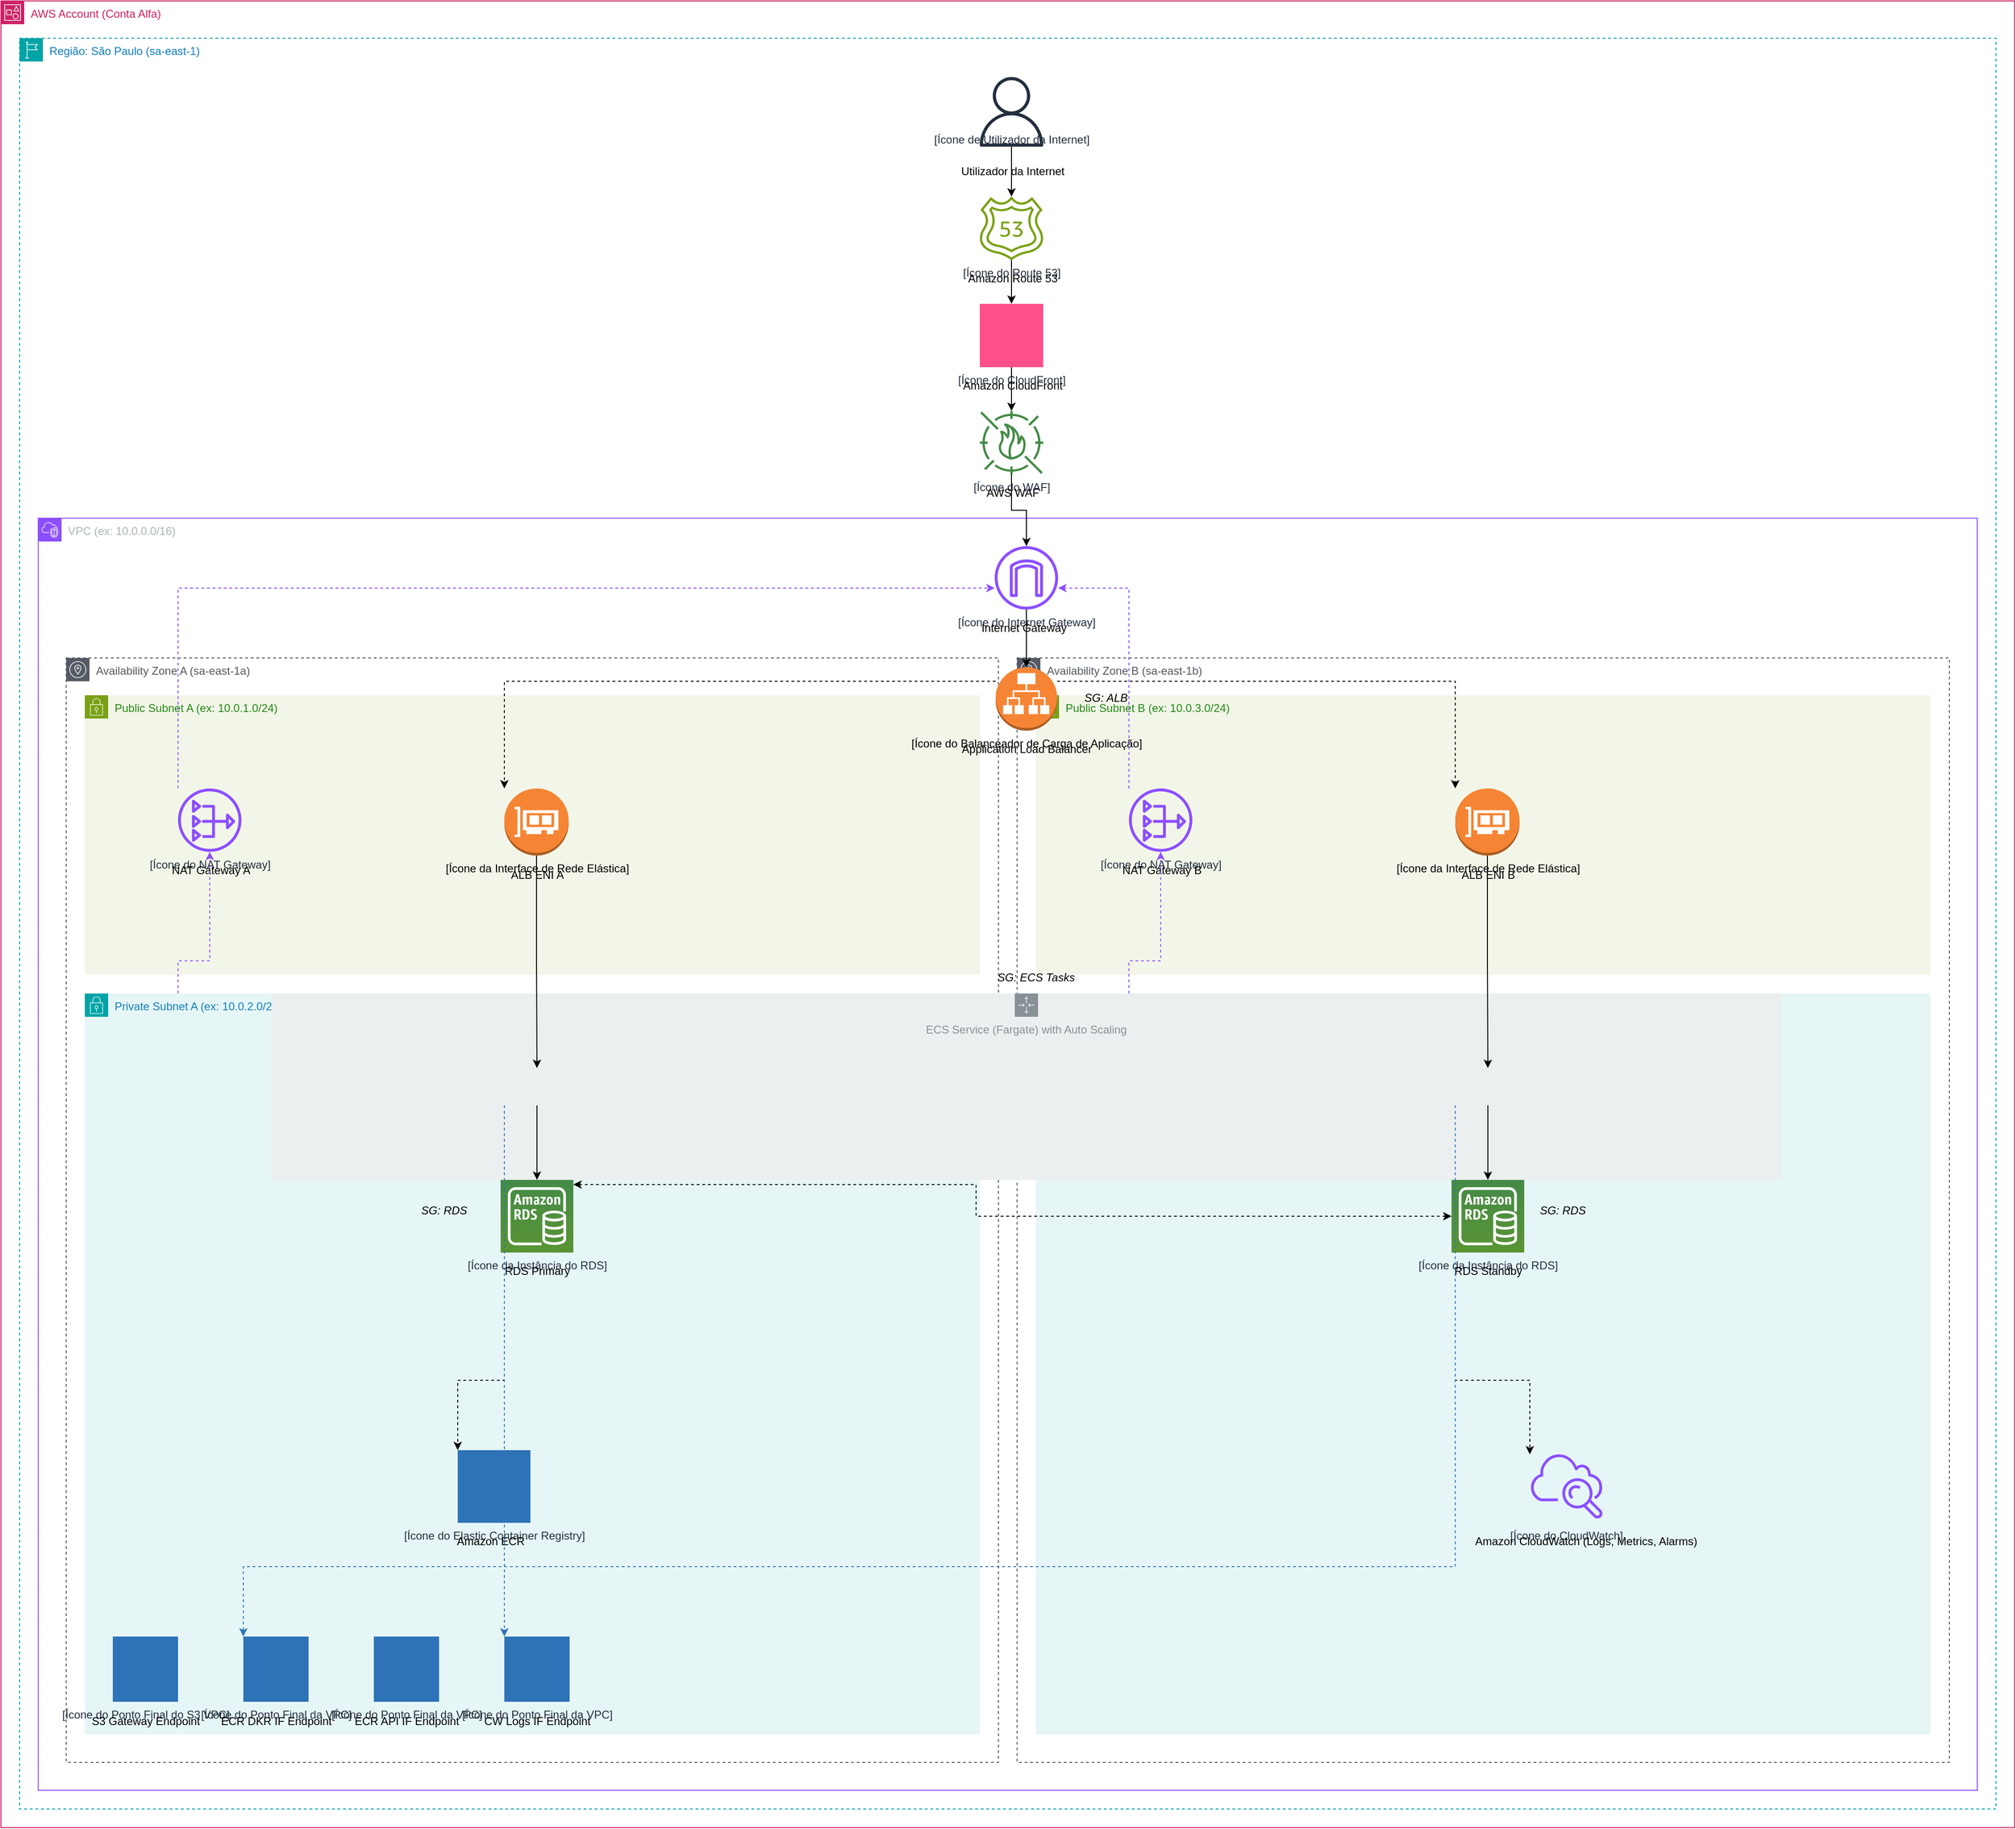 <mxfile version="27.0.3">
  <diagram name="Arquitetura-AWS-Well-Architected-Ajustada" id="WellArchitected-v1-adjusted">
    <mxGraphModel dx="2800" dy="2000" grid="1" gridSize="10" guides="1" tooltips="1" connect="1" arrows="1" fold="1" page="1" pageScale="1" pageWidth="2200" pageHeight="2000" math="0" shadow="0">
      <root>
        <mxCell id="0" />
        <mxCell id="1" parent="0" />
        <mxCell id="aws-account-group" value="AWS Account (Conta Alfa)" style="points=[[0,0],[0.25,0],[0.5,0],[0.75,0],[1,0],[1,0.25],[1,0.5],[1,0.75],[1,1],[0.75,1],[0.5,1],[0.25,1],[0,1],[0,0.75],[0,0.5],[0,0.25]];outlineConnect=0;gradientColor=none;html=1;whiteSpace=wrap;fontSize=12;fontStyle=0;container=1;pointerEvents=0;collapsible=0;recursiveResize=0;shape=mxgraph.aws4.group;grIcon=mxgraph.aws4.group_account;strokeColor=#CD2264;fillColor=none;verticalAlign=top;align=left;spacingLeft=30;fontColor=#CD2264;dashed=0;" vertex="1" parent="1">
          <mxGeometry x="20" y="20" width="2160" height="1960" as="geometry" />
        </mxCell>
        <mxCell id="aws-region-group" value="Região: São Paulo (sa-east-1)" style="points=[[0,0],[0.25,0],[0.5,0],[0.75,0],[1,0],[1,0.25],[1,0.5],[1,0.75],[1,1],[0.75,1],[0.5,1],[0.25,1],[0,1],[0,0.75],[0,0.5],[0,0.25]];outlineConnect=0;gradientColor=none;html=1;whiteSpace=wrap;fontSize=12;fontStyle=0;container=1;pointerEvents=0;collapsible=0;recursiveResize=0;shape=mxgraph.aws4.group;grIcon=mxgraph.aws4.group_region;strokeColor=#00A4A6;fillColor=none;verticalAlign=top;align=left;spacingLeft=30;fontColor=#147EBA;dashed=1;" vertex="1" parent="aws-account-group">
          <mxGeometry x="20" y="40" width="2120" height="1900" as="geometry" />
        </mxCell>

        <mxCell id="internet-user" value="[Ícone de Utilizador da Internet]" style="shape=mxgraph.aws4.user;html=1;dashed=0;fillColor=#232F3E;strokeColor=#ffffff;fontColor=#232F3E;verticalAlign=bottom;" vertex="1" parent="aws-region-group">
          <mxGeometry x="1030" y="40" width="68" height="78" as="geometry" />
        </mxCell>
        <mxCell id="internet-user-label" value="Utilizador da Internet" style="text;html=1;align=center;verticalAlign=middle;resizable=0;points=[];autosize=1;strokeColor=none;fillColor=none;" vertex="1" parent="aws-region-group">
          <mxGeometry x="1000" y="130" width="130" height="26" as="geometry" />
        </mxCell>
        <mxCell id="route53" value="[Ícone do Route 53]" style="sketch=0;outlineConnect=0;fontColor=#232F3E;gradientColor=none;fillColor=#7AA116;strokeColor=none;dashed=0;verticalLabelPosition=bottom;verticalAlign=top;align=center;html=1;fontSize=12;fontStyle=0;aspect=fixed;pointerEvents=1;shape=mxgraph.aws4.route_53;" vertex="1" parent="aws-region-group">
          <mxGeometry x="1030" y="170" width="68" height="68" as="geometry" />
        </mxCell>
        <mxCell id="route53-label" value="Amazon Route 53" style="text;html=1;align=center;verticalAlign=middle;resizable=0;points=[];autosize=1;strokeColor=none;fillColor=none;" vertex="1" parent="aws-region-group">
          <mxGeometry x="995" y="245" width="140" height="26" as="geometry" />
        </mxCell>
        <mxCell id="cloudfront" value="[Ícone do CloudFront]" style="sketch=0;outlineConnect=0;fontColor=#232F3E;gradientColor=none;fillColor=#FF4F8B;strokeColor=none;dashed=0;verticalLabelPosition=bottom;verticalAlign=top;align=center;html=1;fontSize=12;fontStyle=0;aspect=fixed;pointerEvents=1;shape=mxgraph.aws4.cloudfront_download_distribution;" vertex="1" parent="aws-region-group">
          <mxGeometry x="1030" y="285" width="68" height="68" as="geometry" />
        </mxCell>
        <mxCell id="cloudfront-label" value="Amazon CloudFront" style="text;html=1;align=center;verticalAlign=middle;resizable=0;points=[];autosize=1;strokeColor=none;fillColor=none;" vertex="1" parent="aws-region-group">
          <mxGeometry x="990" y="360" width="150" height="26" as="geometry" />
        </mxCell>
        <mxCell id="waf" value="[Ícone do WAF]" style="sketch=0;outlineConnect=0;fontColor=#232F3E;gradientColor=none;fillColor=#448A47;strokeColor=none;dashed=0;verticalLabelPosition=bottom;verticalAlign=top;align=center;html=1;fontSize=12;fontStyle=0;aspect=fixed;pointerEvents=1;shape=mxgraph.aws4.waf;" vertex="1" parent="aws-region-group">
          <mxGeometry x="1030" y="400" width="68" height="68" as="geometry" />
        </mxCell>
        <mxCell id="waf-label" value="AWS WAF" style="text;html=1;align=center;verticalAlign=middle;resizable=0;points=[];autosize=1;strokeColor=none;fillColor=none;" vertex="1" parent="aws-region-group">
          <mxGeometry x="1025" y="475" width="80" height="26" as="geometry" />
        </mxCell>

        <mxCell id="vpc-group" value="VPC (ex: 10.0.0.0/16)" style="points=[[0,0],[0.25,0],[0.5,0],[0.75,0],[1,0],[1,0.25],[1,0.5],[1,0.75],[1,1],[0.75,1],[0.5,1],[0.25,1],[0,1],[0,0.75],[0,0.5],[0,0.25]];outlineConnect=0;gradientColor=none;html=1;whiteSpace=wrap;fontSize=12;fontStyle=0;container=1;pointerEvents=0;collapsible=0;recursiveResize=0;shape=mxgraph.aws4.group;grIcon=mxgraph.aws4.group_vpc2;strokeColor=#8C4FFF;fillColor=none;verticalAlign=top;align=left;spacingLeft=30;fontColor=#AAB7B8;dashed=0;" vertex="1" parent="aws-region-group">
          <mxGeometry x="20" y="515" width="2080" height="1365" as="geometry" />
        </mxCell>
        <mxCell id="igw" value="[Ícone do Internet Gateway]" style="sketch=0;outlineConnect=0;fontColor=#232F3E;gradientColor=none;fillColor=#8C4FFF;strokeColor=none;dashed=0;verticalLabelPosition=bottom;verticalAlign=top;align=center;html=1;fontSize=12;fontStyle=0;aspect=fixed;pointerEvents=1;shape=mxgraph.aws4.internet_gateway;" vertex="1" parent="vpc-group">
          <mxGeometry x="1026" y="30" width="68" height="68" as="geometry" />
        </mxCell>
        <mxCell id="igw-label" value="Internet Gateway" style="text;html=1;align=center;verticalAlign=middle;resizable=0;points=[];autosize=1;strokeColor=none;fillColor=none;" vertex="1" parent="vpc-group">
          <mxGeometry x="997" y="105" width="120" height="26" as="geometry" />
        </mxCell>

        <mxCell id="az-a-group" value="Availability Zone A (sa-east-1a)" style="sketch=0;outlineConnect=0;gradientColor=none;html=1;whiteSpace=wrap;fontSize=12;fontStyle=0;shape=mxgraph.aws4.group;grIcon=mxgraph.aws4.group_availability_zone;strokeColor=#545B64;fillColor=none;verticalAlign=top;align=left;spacingLeft=30;fontColor=#545B64;dashed=1;container=1;" vertex="1" parent="vpc-group">
          <mxGeometry x="30" y="150" width="1000" height="1185" as="geometry" />
        </mxCell>
        <mxCell id="public-subnet-a" value="Public Subnet A (ex: 10.0.1.0/24)" style="points=[[0,0],[0.25,0],[0.5,0],[0.75,0],[1,0],[1,0.25],[1,0.5],[1,0.75],[1,1],[0.75,1],[0.5,1],[0.25,1],[0,1],[0,0.75],[0,0.5],[0,0.25]];outlineConnect=0;gradientColor=none;html=1;whiteSpace=wrap;fontSize=12;fontStyle=0;container=1;pointerEvents=0;collapsible=0;recursiveResize=0;shape=mxgraph.aws4.group;grIcon=mxgraph.aws4.group_security_group;grStroke=0;strokeColor=#7AA116;fillColor=#F2F6E8;verticalAlign=top;align=left;spacingLeft=30;fontColor=#248814;dashed=0;" vertex="1" parent="az-a-group">
          <mxGeometry x="20" y="40" width="960" height="300" as="geometry" />
        </mxCell>
        <mxCell id="alb-eni-a" value="[Ícone da Interface de Rede Elástica]" style="outlineConnect=0;dashed=0;verticalLabelPosition=bottom;verticalAlign=top;align=center;html=1;shape=mxgraph.aws3.elastic_network_interface;fillColor=#F58534;gradientColor=none;" vertex="1" parent="public-subnet-a">
          <mxGeometry x="450" y="100" width="69" height="72" as="geometry" />
        </mxCell>
        <mxCell id="alb-eni-a-label" value="ALB ENI A" style="text;html=1;align=center;verticalAlign=middle;resizable=0;points=[];autosize=1;strokeColor=none;fillColor=none;" vertex="1" parent="public-subnet-a">
          <mxGeometry x="440" y="180" width="90" height="26" as="geometry" />
        </mxCell>
        <mxCell id="nat-gw-a" value="[Ícone do NAT Gateway]" style="sketch=0;outlineConnect=0;fontColor=#232F3E;gradientColor=none;fillColor=#8C4FFF;strokeColor=none;dashed=0;verticalLabelPosition=bottom;verticalAlign=top;align=center;html=1;fontSize=12;fontStyle=0;aspect=fixed;pointerEvents=1;shape=mxgraph.aws4.nat_gateway;" vertex="1" parent="public-subnet-a">
          <mxGeometry x="100" y="100" width="68" height="68" as="geometry" />
        </mxCell>
        <mxCell id="nat-gw-a-label" value="NAT Gateway A" style="text;html=1;align=center;verticalAlign=middle;resizable=0;points=[];autosize=1;strokeColor=none;fillColor=none;" vertex="1" parent="public-subnet-a">
          <mxGeometry x="75" y="175" width="120" height="26" as="geometry" />
        </mxCell>
        <mxCell id="private-subnet-a" value="Private Subnet A (ex: 10.0.2.0/24)" style="points=[[0,0],[0.25,0],[0.5,0],[0.75,0],[1,0],[1,0.25],[1,0.5],[1,0.75],[1,1],[0.75,1],[0.5,1],[0.25,1],[0,1],[0,0.75],[0,0.5],[0,0.25]];outlineConnect=0;gradientColor=none;html=1;whiteSpace=wrap;fontSize=12;fontStyle=0;container=1;pointerEvents=0;collapsible=0;recursiveResize=0;shape=mxgraph.aws4.group;grIcon=mxgraph.aws4.group_security_group;grStroke=0;strokeColor=#00A4A6;fillColor=#E6F6F7;verticalAlign=top;align=left;spacingLeft=30;fontColor=#147EBA;dashed=0;" vertex="1" parent="az-a-group">
          <mxGeometry x="20" y="360" width="960" height="795" as="geometry" />
        </mxCell>
        <mxCell id="ecs-task-1" value="[Ícone do Contentor de Computação EC2]" style="outlineConnect=0;dashed=0;verticalLabelPosition=bottom;verticalAlign=top;align=center;html=1;shape=mxgraph.aws3.ec2_compute_container;fillColor=#F58534;gradientColor=none;" vertex="1" parent="private-subnet-a">
          <mxGeometry x="450" y="80" width="70" height="40" as="geometry" />
        </mxCell>
        <mxCell id="ecs-task-1-label" value="ECS Task 1 (Fargate)" style="text;html=1;align=center;verticalAlign=middle;resizable=0;points=[];autosize=1;strokeColor=none;fillColor=none;" vertex="1" parent="private-subnet-a">
          <mxGeometry x="410" y="125" width="150" height="26" as="geometry" />
        </mxCell>
        <mxCell id="rds-primary" value="[Ícone da Instância do RDS]" style="sketch=0;outlineConnect=0;fontColor=#232F3E;gradientColor=#5A9434;fillColor=#448A47;strokeColor=#ffffff;dashed=0;verticalLabelPosition=bottom;verticalAlign=top;align=center;html=1;fontSize=12;fontStyle=0;aspect=fixed;shape=mxgraph.aws4.resourceIcon;resIcon=mxgraph.aws4.rds_instance;" vertex="1" parent="private-subnet-a">
          <mxGeometry x="446" y="200" width="78" height="78" as="geometry" />
        </mxCell>
        <mxCell id="rds-primary-label" value="RDS Primary" style="text;html=1;align=center;verticalAlign=middle;resizable=0;points=[];autosize=1;strokeColor=none;fillColor=none;" vertex="1" parent="private-subnet-a">
          <mxGeometry x="440" y="285" width="90" height="26" as="geometry" />
        </mxCell>
        <mxCell id="rds-primary-sg-label" value="SG: RDS" style="text;html=1;align=center;verticalAlign=middle;resizable=0;points=[];autosize=1;strokeColor=none;fillColor=none;fontStyle=2" vertex="1" parent="private-subnet-a">
            <mxGeometry x="350" y="220" width="70" height="26" as="geometry"/>
        </mxCell>

        <mxCell id="az-b-group" value="Availability Zone B (sa-east-1b)" style="sketch=0;outlineConnect=0;gradientColor=none;html=1;whiteSpace=wrap;fontSize=12;fontStyle=0;shape=mxgraph.aws4.group;grIcon=mxgraph.aws4.group_availability_zone;strokeColor=#545B64;fillColor=none;verticalAlign=top;align=left;spacingLeft=30;fontColor=#545B64;dashed=1;container=1;" vertex="1" parent="vpc-group">
          <mxGeometry x="1050" y="150" width="1000" height="1185" as="geometry" />
        </mxCell>
        <mxCell id="public-subnet-b" value="Public Subnet B (ex: 10.0.3.0/24)" style="points=[[0,0],[0.25,0],[0.5,0],[0.75,0],[1,0],[1,0.25],[1,0.5],[1,0.75],[1,1],[0.75,1],[0.5,1],[0.25,1],[0,1],[0,0.75],[0,0.5],[0,0.25]];outlineConnect=0;gradientColor=none;html=1;whiteSpace=wrap;fontSize=12;fontStyle=0;container=1;pointerEvents=0;collapsible=0;recursiveResize=0;shape=mxgraph.aws4.group;grIcon=mxgraph.aws4.group_security_group;grStroke=0;strokeColor=#7AA116;fillColor=#F2F6E8;verticalAlign=top;align=left;spacingLeft=30;fontColor=#248814;dashed=0;" vertex="1" parent="az-b-group">
          <mxGeometry x="20" y="40" width="960" height="300" as="geometry" />
        </mxCell>
        <mxCell id="alb-eni-b" value="[Ícone da Interface de Rede Elástica]" style="outlineConnect=0;dashed=0;verticalLabelPosition=bottom;verticalAlign=top;align=center;html=1;shape=mxgraph.aws3.elastic_network_interface;fillColor=#F58534;gradientColor=none;" vertex="1" parent="public-subnet-b">
          <mxGeometry x="450" y="100" width="69" height="72" as="geometry" />
        </mxCell>
        <mxCell id="alb-eni-b-label" value="ALB ENI B" style="text;html=1;align=center;verticalAlign=middle;resizable=0;points=[];autosize=1;strokeColor=none;fillColor=none;" vertex="1" parent="public-subnet-b">
          <mxGeometry x="440" y="180" width="90" height="26" as="geometry" />
        </mxCell>
        <mxCell id="nat-gw-b" value="[Ícone do NAT Gateway]" style="sketch=0;outlineConnect=0;fontColor=#232F3E;gradientColor=none;fillColor=#8C4FFF;strokeColor=none;dashed=0;verticalLabelPosition=bottom;verticalAlign=top;align=center;html=1;fontSize=12;fontStyle=0;aspect=fixed;pointerEvents=1;shape=mxgraph.aws4.nat_gateway;" vertex="1" parent="public-subnet-b">
          <mxGeometry x="100" y="100" width="68" height="68" as="geometry" />
        </mxCell>
        <mxCell id="nat-gw-b-label" value="NAT Gateway B" style="text;html=1;align=center;verticalAlign=middle;resizable=0;points=[];autosize=1;strokeColor=none;fillColor=none;" vertex="1" parent="public-subnet-b">
          <mxGeometry x="75" y="175" width="120" height="26" as="geometry" />
        </mxCell>
        <mxCell id="private-subnet-b" value="Private Subnet B (ex: 10.0.4.0/24)" style="points=[[0,0],[0.25,0],[0.5,0],[0.75,0],[1,0],[1,0.25],[1,0.5],[1,0.75],[1,1],[0.75,1],[0.5,1],[0.25,1],[0,1],[0,0.75],[0,0.5],[0,0.25]];outlineConnect=0;gradientColor=none;html=1;whiteSpace=wrap;fontSize=12;fontStyle=0;container=1;pointerEvents=0;collapsible=0;recursiveResize=0;shape=mxgraph.aws4.group;grIcon=mxgraph.aws4.group_security_group;grStroke=0;strokeColor=#00A4A6;fillColor=#E6F6F7;verticalAlign=top;align=left;spacingLeft=30;fontColor=#147EBA;dashed=0;" vertex="1" parent="az-b-group">
          <mxGeometry x="20" y="360" width="960" height="795" as="geometry" />
        </mxCell>
        <mxCell id="ecs-task-n" value="[Ícone do Contentor de Computação EC2]" style="outlineConnect=0;dashed=0;verticalLabelPosition=bottom;verticalAlign=top;align=center;html=1;shape=mxgraph.aws3.ec2_compute_container;fillColor=#F58534;gradientColor=none;" vertex="1" parent="private-subnet-b">
          <mxGeometry x="450" y="80" width="70" height="40" as="geometry" />
        </mxCell>
        <mxCell id="ecs-task-n-label" value="ECS Task n (Fargate)" style="text;html=1;align=center;verticalAlign=middle;resizable=0;points=[];autosize=1;strokeColor=none;fillColor=none;" vertex="1" parent="private-subnet-b">
          <mxGeometry x="410" y="125" width="150" height="26" as="geometry" />
        </mxCell>
        <mxCell id="rds-standby" value="[Ícone da Instância do RDS]" style="sketch=0;outlineConnect=0;fontColor=#232F3E;gradientColor=#5A9434;fillColor=#448A47;strokeColor=#ffffff;dashed=0;verticalLabelPosition=bottom;verticalAlign=top;align=center;html=1;fontSize=12;fontStyle=0;aspect=fixed;shape=mxgraph.aws4.resourceIcon;resIcon=mxgraph.aws4.rds_instance;" vertex="1" parent="private-subnet-b">
          <mxGeometry x="446" y="200" width="78" height="78" as="geometry" />
        </mxCell>
        <mxCell id="rds-standby-label" value="RDS Standby" style="text;html=1;align=center;verticalAlign=middle;resizable=0;points=[];autosize=1;strokeColor=none;fillColor=none;" vertex="1" parent="private-subnet-b">
          <mxGeometry x="435" y="285" width="100" height="26" as="geometry" />
        </mxCell>
         <mxCell id="rds-standby-sg-label" value="SG: RDS" style="text;html=1;align=center;verticalAlign=middle;resizable=0;points=[];autosize=1;strokeColor=none;fillColor=none;fontStyle=2" vertex="1" parent="private-subnet-b">
            <mxGeometry x="530" y="220" width="70" height="26" as="geometry"/>
        </mxCell>

        <mxCell id="alb" value="[Ícone do Balanceador de Carga de Aplicação]" style="outlineConnect=0;dashed=0;verticalLabelPosition=bottom;verticalAlign=top;align=center;html=1;shape=mxgraph.aws3.application_load_balancer;fillColor=#F58534;gradientColor=none;" vertex="1" parent="vpc-group">
          <mxGeometry x="1027" y="160" width="66" height="68" as="geometry" />
        </mxCell>
        <mxCell id="alb-label" value="Application Load Balancer" style="text;html=1;align=center;verticalAlign=middle;resizable=0;points=[];autosize=1;strokeColor=none;fillColor=none;" vertex="1" parent="vpc-group">
          <mxGeometry x="970" y="235" width="180" height="26" as="geometry" />
        </mxCell>
         <mxCell id="alb-sg-label" value="SG: ALB" style="text;html=1;align=center;verticalAlign=middle;resizable=0;points=[];autosize=1;strokeColor=none;fillColor=none;fontStyle=2" vertex="1" parent="vpc-group">
            <mxGeometry x="1110" y="180" width="70" height="26" as="geometry"/>
        </mxCell>

        <mxCell id="ecs-service-group" value="ECS Service (Fargate) with Auto Scaling" style="sketch=0;outlineConnect=0;gradientColor=none;html=1;whiteSpace=wrap;fontSize=12;fontStyle=0;shape=mxgraph.aws4.groupCenter;grIcon=mxgraph.aws4.group_auto_scaling_group;grStroke=0;strokeColor=#879196;fillColor=#ECEFEF;verticalAlign=top;align=center;fontColor=#879196;dashed=0;spacingTop=25;container=0;" vertex="1" parent="vpc-group">
          <mxGeometry x="250" y="510" width="1620" height="200" as="geometry" />
        </mxCell>
         <mxCell id="ecs-sg-label" value="SG: ECS Tasks" style="text;html=1;align=center;verticalAlign=middle;resizable=0;points=[];autosize=1;strokeColor=none;fillColor=none;fontStyle=2" vertex="1" parent="vpc-group">
            <mxGeometry x="1020" y="480" width="100" height="26" as="geometry"/>
        </mxCell>

        <mxCell id="ecr" value="[Ícone do Elastic Container Registry]" style="sketch=0;outlineConnect=0;fontColor=#232F3E;gradientColor=none;fillColor=#2E73B8;strokeColor=none;dashed=0;verticalLabelPosition=bottom;verticalAlign=top;align=center;html=1;fontSize=12;fontStyle=0;aspect=fixed;pointerEvents=1;shape=mxgraph.aws4.elastic_container_registry;" vertex="1" parent="vpc-group">
          <mxGeometry x="450" y="1000" width="78" height="78" as="geometry" />
        </mxCell>
        <mxCell id="ecr-label" value="Amazon ECR" style="text;html=1;align=center;verticalAlign=middle;resizable=0;points=[];autosize=1;strokeColor=none;fillColor=none;" vertex="1" parent="vpc-group">
          <mxGeometry x="430" y="1085" width="110" height="26" as="geometry" />
        </mxCell>
        <mxCell id="cloudwatch" value="[Ícone do CloudWatch]" style="sketch=0;outlineConnect=0;fontColor=#232F3E;gradientColor=none;fillColor=#8C4FFF;strokeColor=none;dashed=0;verticalLabelPosition=bottom;verticalAlign=top;align=center;html=1;fontSize=12;fontStyle=0;aspect=fixed;pointerEvents=1;shape=mxgraph.aws4.cloudwatch;" vertex="1" parent="vpc-group">
          <mxGeometry x="1600" y="1000" width="78" height="78" as="geometry" />
        </mxCell>
        <mxCell id="cloudwatch-label" value="Amazon CloudWatch (Logs, Metrics, Alarms)" style="text;html=1;align=center;verticalAlign=middle;resizable=0;points=[];autosize=1;strokeColor=none;fillColor=none;" vertex="1" parent="vpc-group">
          <mxGeometry x="1520" y="1085" width="280" height="26" as="geometry" />
        </mxCell>

        <mxCell id="s3-endpoint" value="[Ícone do Ponto Final do S3 VPC]" style="sketch=0;outlineConnect=0;fontColor=#232F3E;gradientColor=none;fillColor=#2E73B8;strokeColor=none;dashed=0;verticalLabelPosition=bottom;verticalAlign=top;align=center;html=1;fontSize=12;fontStyle=0;aspect=fixed;pointerEvents=1;shape=mxgraph.aws4.s3_vpc_endpoint;" vertex="1" parent="vpc-group">
            <mxGeometry x="80" y="1200" width="70" height="70" as="geometry"/>
        </mxCell>
        <mxCell id="s3-endpoint-label" value="S3 Gateway Endpoint" style="text;html=1;align=center;verticalAlign=middle;resizable=0;points=[];autosize=1;strokeColor=none;fillColor=none;" vertex="1" parent="vpc-group">
            <mxGeometry x="40" y="1278" width="150" height="26" as="geometry"/>
        </mxCell>
        <mxCell id="ecr-dkr-endpoint" value="[Ícone do Ponto Final da VPC]" style="sketch=0;outlineConnect=0;fontColor=#232F3E;gradientColor=none;fillColor=#2E73B8;strokeColor=none;dashed=0;verticalLabelPosition=bottom;verticalAlign=top;align=center;html=1;fontSize=12;fontStyle=0;aspect=fixed;pointerEvents=1;shape=mxgraph.aws4.vpc_endpoint;" vertex="1" parent="vpc-group">
            <mxGeometry x="220" y="1200" width="70" height="70" as="geometry"/>
        </mxCell>
        <mxCell id="ecr-dkr-endpoint-label" value="ECR DKR IF Endpoint" style="text;html=1;align=center;verticalAlign=middle;resizable=0;points=[];autosize=1;strokeColor=none;fillColor=none;" vertex="1" parent="vpc-group">
            <mxGeometry x="180" y="1278" width="150" height="26" as="geometry"/>
        </mxCell>
        <mxCell id="ecr-api-endpoint" value="[Ícone do Ponto Final da VPC]" style="sketch=0;outlineConnect=0;fontColor=#232F3E;gradientColor=none;fillColor=#2E73B8;strokeColor=none;dashed=0;verticalLabelPosition=bottom;verticalAlign=top;align=center;html=1;fontSize=12;fontStyle=0;aspect=fixed;pointerEvents=1;shape=mxgraph.aws4.vpc_endpoint;" vertex="1" parent="vpc-group">
            <mxGeometry x="360" y="1200" width="70" height="70" as="geometry"/>
        </mxCell>
        <mxCell id="ecr-api-endpoint-label" value="ECR API IF Endpoint" style="text;html=1;align=center;verticalAlign=middle;resizable=0;points=[];autosize=1;strokeColor=none;fillColor=none;" vertex="1" parent="vpc-group">
            <mxGeometry x="320" y="1278" width="150" height="26" as="geometry"/>
        </mxCell>
        <mxCell id="logs-endpoint" value="[Ícone do Ponto Final da VPC]" style="sketch=0;outlineConnect=0;fontColor=#232F3E;gradientColor=none;fillColor=#2E73B8;strokeColor=none;dashed=0;verticalLabelPosition=bottom;verticalAlign=top;align=center;html=1;fontSize=12;fontStyle=0;aspect=fixed;pointerEvents=1;shape=mxgraph.aws4.vpc_endpoint;" vertex="1" parent="vpc-group">
            <mxGeometry x="500" y="1200" width="70" height="70" as="geometry"/>
        </mxCell>
        <mxCell id="logs-endpoint-label" value="CW Logs IF Endpoint" style="text;html=1;align=center;verticalAlign=middle;resizable=0;points=[];autosize=1;strokeColor=none;fillColor=none;" vertex="1" parent="vpc-group">
            <mxGeometry x="460" y="1278" width="150" height="26" as="geometry"/>
        </mxCell>
        
        <mxCell id="arrow-user-route53" style="edgeStyle=orthogonalEdgeStyle;rounded=0;orthogonalLoop=1;jettySize=auto;html=1;endArrow=classic;endFill=1;" edge="1" parent="1" source="internet-user" target="route53">
            <mxGeometry relative="1" as="geometry"/>
        </mxCell>
        <mxCell id="arrow-route53-cf" style="edgeStyle=orthogonalEdgeStyle;rounded=0;orthogonalLoop=1;jettySize=auto;html=1;endArrow=classic;endFill=1;" edge="1" parent="1" source="route53" target="cloudfront">
            <mxGeometry relative="1" as="geometry"/>
        </mxCell>
        <mxCell id="arrow-cf-waf" style="edgeStyle=orthogonalEdgeStyle;rounded=0;orthogonalLoop=1;jettySize=auto;html=1;endArrow=classic;endFill=1;" edge="1" parent="1" source="cloudfront" target="waf">
            <mxGeometry relative="1" as="geometry"/>
        </mxCell>
        <mxCell id="arrow-waf-igw" style="edgeStyle=orthogonalEdgeStyle;rounded=0;orthogonalLoop=1;jettySize=auto;html=1;endArrow=classic;endFill=1;" edge="1" parent="1" source="waf" target="igw">
            <mxGeometry relative="1" as="geometry"/>
        </mxCell>
        <mxCell id="arrow-igw-alb" style="edgeStyle=orthogonalEdgeStyle;rounded=0;orthogonalLoop=1;jettySize=auto;html=1;endArrow=classic;endFill=1;" edge="1" parent="1" source="igw" target="alb">
            <mxGeometry relative="1" as="geometry"/>
        </mxCell>
        <mxCell id="arrow-alb-eni-a" style="edgeStyle=orthogonalEdgeStyle;rounded=0;orthogonalLoop=1;jettySize=auto;html=1;endArrow=classic;endFill=1;dashed=1;" edge="1" parent="1" source="alb" target="alb-eni-a">
            <mxGeometry relative="1" as="geometry">
                <Array as="points">
                  <mxPoint x="1087" y="750"/> 
                  <mxPoint x="560" y="750"/>  
                  <mxPoint x="560" y="830"/>
                </Array>
            </mxGeometry>
        </mxCell>
        <mxCell id="arrow-alb-eni-b" style="edgeStyle=orthogonalEdgeStyle;rounded=0;orthogonalLoop=1;jettySize=auto;html=1;endArrow=classic;endFill=1;dashed=1;" edge="1" parent="1" source="alb" target="alb-eni-b">
            <mxGeometry relative="1" as="geometry">
                 <Array as="points">
                  <mxPoint x="1087" y="750"/> 
                  <mxPoint x="1580" y="750"/> 
                  <mxPoint x="1580" y="830"/>
                </Array>
            </mxGeometry>
        </mxCell>
        <mxCell id="arrow-eni-a-task-1" style="edgeStyle=orthogonalEdgeStyle;rounded=0;orthogonalLoop=1;jettySize=auto;html=1;endArrow=classic;endFill=1;" edge="1" parent="1" source="alb-eni-a" target="ecs-task-1">
            <mxGeometry relative="1" as="geometry"/>
        </mxCell>
        <mxCell id="arrow-eni-b-task-n" style="edgeStyle=orthogonalEdgeStyle;rounded=0;orthogonalLoop=1;jettySize=auto;html=1;endArrow=classic;endFill=1;" edge="1" parent="1" source="alb-eni-b" target="ecs-task-n">
            <mxGeometry relative="1" as="geometry"/>
        </mxCell>
        <mxCell id="arrow-task1-rds-p" style="edgeStyle=orthogonalEdgeStyle;rounded=0;orthogonalLoop=1;jettySize=auto;html=1;endArrow=classic;endFill=1;" edge="1" parent="1" source="ecs-task-1" target="rds-primary">
            <mxGeometry relative="1" as="geometry"/>
        </mxCell>
        <mxCell id="arrow-taskn-rds-s" style="edgeStyle=orthogonalEdgeStyle;rounded=0;orthogonalLoop=1;jettySize=auto;html=1;endArrow=classic;endFill=1;" edge="1" parent="1" source="ecs-task-n" target="rds-standby">
            <mxGeometry relative="1" as="geometry"/>
        </mxCell>
        <mxCell id="arrow-rds-sync" style="edgeStyle=orthogonalEdgeStyle;rounded=0;orthogonalLoop=1;jettySize=auto;html=1;endArrow=classic;startArrow=classic;endFill=1;startFill=1;dashed=1;" edge="1" parent="1" source="rds-primary" target="rds-standby">
            <mxGeometry relative="1" as="geometry">
                <Array as="points">
                    <mxPoint x="1066" y="1290"/>
                </Array>
            </mxGeometry>
        </mxCell>
        <mxCell id="arrow-task-ecr" style="edgeStyle=orthogonalEdgeStyle;rounded=0;orthogonalLoop=1;jettySize=auto;html=1;endArrow=classic;endFill=1;dashed=1;" edge="1" parent="1" source="ecs-task-1" target="ecr">
            <mxGeometry relative="1" as="geometry">
                <Array as="points">
                    <mxPoint x="560" y="1500"/>
                    <mxPoint x="510" y="1500"/>
                </Array>
            </mxGeometry>
        </mxCell>
         <mxCell id="arrow-task-ecr-endpoint" style="edgeStyle=orthogonalEdgeStyle;rounded=0;orthogonalLoop=1;jettySize=auto;html=1;endArrow=classic;endFill=1;dashed=1;strokeColor=#2E73B8;" edge="1" parent="1" source="ecs-task-1" target="ecr-dkr-endpoint">
            <mxGeometry relative="1" as="geometry">
                <Array as="points">
                    <mxPoint x="560" y="1700"/>
                    <mxPoint x="280" y="1700"/>
                </Array>
            </mxGeometry>
        </mxCell>
        <mxCell id="arrow-task-cloudwatch" style="edgeStyle=orthogonalEdgeStyle;rounded=0;orthogonalLoop=1;jettySize=auto;html=1;endArrow=classic;endFill=1;dashed=1;" edge="1" parent="1" source="ecs-task-n" target="cloudwatch">
            <mxGeometry relative="1" as="geometry">
                 <Array as="points">
                    <mxPoint x="1580" y="1500"/>
                    <mxPoint x="1660" y="1500"/>
                </Array>
            </mxGeometry>
        </mxCell>
         <mxCell id="arrow-task-logs-endpoint" style="edgeStyle=orthogonalEdgeStyle;rounded=0;orthogonalLoop=1;jettySize=auto;html=1;endArrow=classic;endFill=1;dashed=1;strokeColor=#2E73B8;" edge="1" parent="1" source="ecs-task-n" target="logs-endpoint">
            <mxGeometry relative="1" as="geometry">
                 <Array as="points">
                    <mxPoint x="1580" y="1700"/> 
                    <mxPoint x="560" y="1700"/> 
                </Array>
            </mxGeometry>
        </mxCell>
        <mxCell id="arrow-private-nat-a" style="edgeStyle=orthogonalEdgeStyle;rounded=0;orthogonalLoop=1;jettySize=auto;html=1;endArrow=classic;endFill=1;dashed=1;strokeColor=#8C4FFF;" edge="1" parent="1" source="private-subnet-a" target="nat-gw-a">
            <mxGeometry relative="1" as="geometry">
                <Array as="points">
                  <mxPoint x="210" y="1050"/>
                </Array>
            </mxGeometry>
        </mxCell>
        <mxCell id="arrow-private-nat-b" style="edgeStyle=orthogonalEdgeStyle;rounded=0;orthogonalLoop=1;jettySize=auto;html=1;endArrow=classic;endFill=1;dashed=1;strokeColor=#8C4FFF;" edge="1" parent="1" source="private-subnet-b" target="nat-gw-b">
            <mxGeometry relative="1" as="geometry">
                <Array as="points">
                  <mxPoint x="1230" y="1050"/>
                </Array>
            </mxGeometry>
        </mxCell>
        <mxCell id="arrow-nat-a-igw" style="edgeStyle=orthogonalEdgeStyle;rounded=0;orthogonalLoop=1;jettySize=auto;html=1;endArrow=classic;endFill=1;dashed=1;strokeColor=#8C4FFF;" edge="1" parent="1" source="nat-gw-a" target="igw">
            <mxGeometry relative="1" as="geometry">
                <Array as="points">
                    <mxPoint x="210" y="650"/> 
                    <mxPoint x="1086" y="650"/>
                </Array>
            </mxGeometry>
        </mxCell>
        <mxCell id="arrow-nat-b-igw" style="edgeStyle=orthogonalEdgeStyle;rounded=0;orthogonalLoop=1;jettySize=auto;html=1;endArrow=classic;endFill=1;dashed=1;strokeColor=#8C4FFF;" edge="1" parent="1" source="nat-gw-b" target="igw">
            <mxGeometry relative="1" as="geometry">
                <Array as="points">
                    <mxPoint x="1230" y="650"/> 
                    <mxPoint x="1086" y="650"/>
                </Array>
            </mxGeometry>
        </mxCell>
      </root>
    </mxGraphModel>
  </diagram>
</mxfile>
```

Espero que esta versão ajustada melhore a visualização do seu diagra
